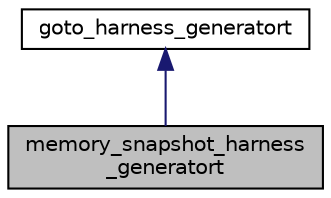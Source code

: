 digraph "memory_snapshot_harness_generatort"
{
 // LATEX_PDF_SIZE
  bgcolor="transparent";
  edge [fontname="Helvetica",fontsize="10",labelfontname="Helvetica",labelfontsize="10"];
  node [fontname="Helvetica",fontsize="10",shape=record];
  Node1 [label="memory_snapshot_harness\l_generatort",height=0.2,width=0.4,color="black", fillcolor="grey75", style="filled", fontcolor="black",tooltip="Generates a harness which first assigns global variables with values from a given memory snapshot and..."];
  Node2 -> Node1 [dir="back",color="midnightblue",fontsize="10",style="solid",fontname="Helvetica"];
  Node2 [label="goto_harness_generatort",height=0.2,width=0.4,color="black",URL="$classgoto__harness__generatort.html",tooltip=" "];
}
